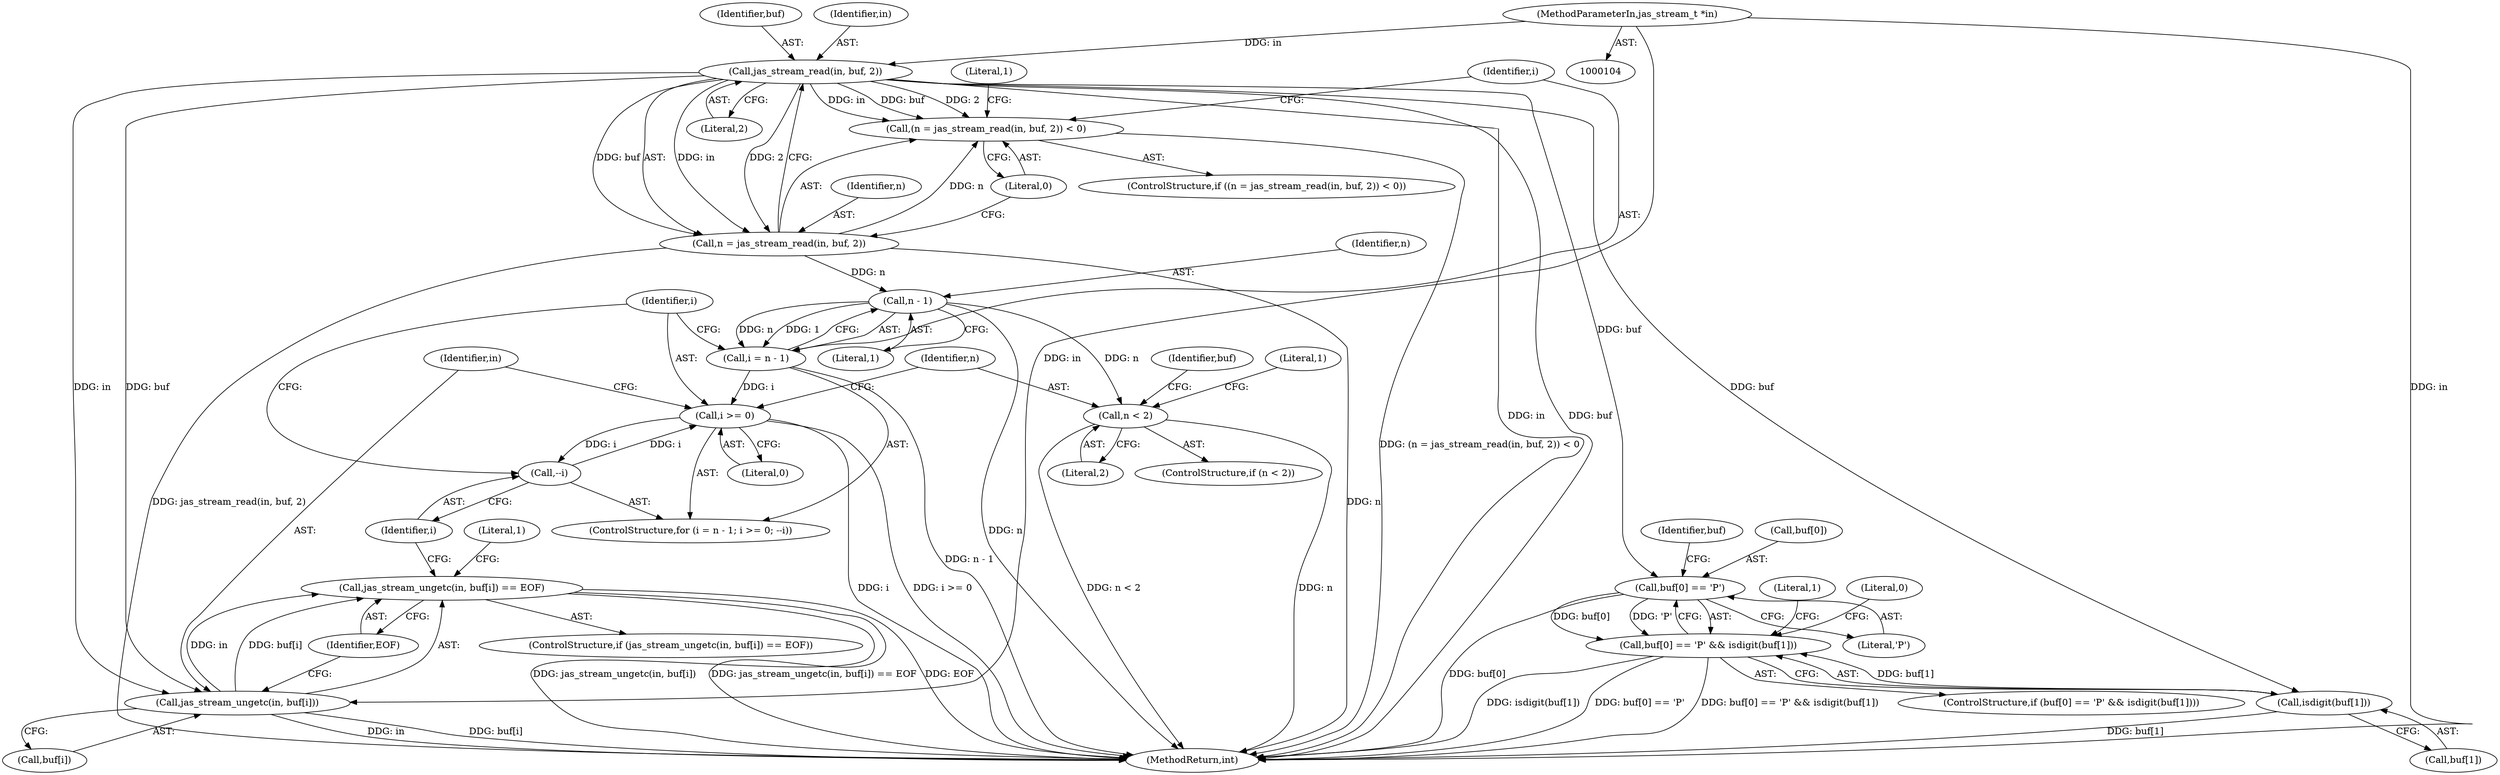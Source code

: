 digraph "0_jasper_d42b2388f7f8e0332c846675133acea151fc557a_46@API" {
"1000118" [label="(Call,jas_stream_read(in, buf, 2))"];
"1000105" [label="(MethodParameterIn,jas_stream_t *in)"];
"1000115" [label="(Call,(n = jas_stream_read(in, buf, 2)) < 0)"];
"1000116" [label="(Call,n = jas_stream_read(in, buf, 2))"];
"1000130" [label="(Call,n - 1)"];
"1000128" [label="(Call,i = n - 1)"];
"1000133" [label="(Call,i >= 0)"];
"1000136" [label="(Call,--i)"];
"1000152" [label="(Call,n < 2)"];
"1000141" [label="(Call,jas_stream_ungetc(in, buf[i]))"];
"1000140" [label="(Call,jas_stream_ungetc(in, buf[i]) == EOF)"];
"1000161" [label="(Call,buf[0] == 'P')"];
"1000160" [label="(Call,buf[0] == 'P' && isdigit(buf[1]))"];
"1000166" [label="(Call,isdigit(buf[1]))"];
"1000116" [label="(Call,n = jas_stream_read(in, buf, 2))"];
"1000130" [label="(Call,n - 1)"];
"1000142" [label="(Identifier,in)"];
"1000117" [label="(Identifier,n)"];
"1000163" [label="(Identifier,buf)"];
"1000151" [label="(ControlStructure,if (n < 2))"];
"1000114" [label="(ControlStructure,if ((n = jas_stream_read(in, buf, 2)) < 0))"];
"1000136" [label="(Call,--i)"];
"1000167" [label="(Call,buf[1])"];
"1000120" [label="(Identifier,buf)"];
"1000115" [label="(Call,(n = jas_stream_read(in, buf, 2)) < 0)"];
"1000166" [label="(Call,isdigit(buf[1]))"];
"1000127" [label="(ControlStructure,for (i = n - 1; i >= 0; --i))"];
"1000119" [label="(Identifier,in)"];
"1000133" [label="(Call,i >= 0)"];
"1000118" [label="(Call,jas_stream_read(in, buf, 2))"];
"1000141" [label="(Call,jas_stream_ungetc(in, buf[i]))"];
"1000140" [label="(Call,jas_stream_ungetc(in, buf[i]) == EOF)"];
"1000135" [label="(Literal,0)"];
"1000129" [label="(Identifier,i)"];
"1000137" [label="(Identifier,i)"];
"1000176" [label="(MethodReturn,int)"];
"1000168" [label="(Identifier,buf)"];
"1000131" [label="(Identifier,n)"];
"1000152" [label="(Call,n < 2)"];
"1000150" [label="(Literal,1)"];
"1000159" [label="(ControlStructure,if (buf[0] == 'P' && isdigit(buf[1])))"];
"1000128" [label="(Call,i = n - 1)"];
"1000165" [label="(Literal,'P')"];
"1000175" [label="(Literal,1)"];
"1000172" [label="(Literal,0)"];
"1000161" [label="(Call,buf[0] == 'P')"];
"1000158" [label="(Literal,1)"];
"1000134" [label="(Identifier,i)"];
"1000139" [label="(ControlStructure,if (jas_stream_ungetc(in, buf[i]) == EOF))"];
"1000122" [label="(Literal,0)"];
"1000154" [label="(Literal,2)"];
"1000143" [label="(Call,buf[i])"];
"1000160" [label="(Call,buf[0] == 'P' && isdigit(buf[1]))"];
"1000162" [label="(Call,buf[0])"];
"1000126" [label="(Literal,1)"];
"1000132" [label="(Literal,1)"];
"1000146" [label="(Identifier,EOF)"];
"1000153" [label="(Identifier,n)"];
"1000105" [label="(MethodParameterIn,jas_stream_t *in)"];
"1000121" [label="(Literal,2)"];
"1000118" -> "1000116"  [label="AST: "];
"1000118" -> "1000121"  [label="CFG: "];
"1000119" -> "1000118"  [label="AST: "];
"1000120" -> "1000118"  [label="AST: "];
"1000121" -> "1000118"  [label="AST: "];
"1000116" -> "1000118"  [label="CFG: "];
"1000118" -> "1000176"  [label="DDG: in"];
"1000118" -> "1000176"  [label="DDG: buf"];
"1000118" -> "1000115"  [label="DDG: in"];
"1000118" -> "1000115"  [label="DDG: buf"];
"1000118" -> "1000115"  [label="DDG: 2"];
"1000118" -> "1000116"  [label="DDG: in"];
"1000118" -> "1000116"  [label="DDG: buf"];
"1000118" -> "1000116"  [label="DDG: 2"];
"1000105" -> "1000118"  [label="DDG: in"];
"1000118" -> "1000141"  [label="DDG: in"];
"1000118" -> "1000141"  [label="DDG: buf"];
"1000118" -> "1000161"  [label="DDG: buf"];
"1000118" -> "1000166"  [label="DDG: buf"];
"1000105" -> "1000104"  [label="AST: "];
"1000105" -> "1000176"  [label="DDG: in"];
"1000105" -> "1000141"  [label="DDG: in"];
"1000115" -> "1000114"  [label="AST: "];
"1000115" -> "1000122"  [label="CFG: "];
"1000116" -> "1000115"  [label="AST: "];
"1000122" -> "1000115"  [label="AST: "];
"1000126" -> "1000115"  [label="CFG: "];
"1000129" -> "1000115"  [label="CFG: "];
"1000115" -> "1000176"  [label="DDG: (n = jas_stream_read(in, buf, 2)) < 0"];
"1000116" -> "1000115"  [label="DDG: n"];
"1000117" -> "1000116"  [label="AST: "];
"1000122" -> "1000116"  [label="CFG: "];
"1000116" -> "1000176"  [label="DDG: n"];
"1000116" -> "1000176"  [label="DDG: jas_stream_read(in, buf, 2)"];
"1000116" -> "1000130"  [label="DDG: n"];
"1000130" -> "1000128"  [label="AST: "];
"1000130" -> "1000132"  [label="CFG: "];
"1000131" -> "1000130"  [label="AST: "];
"1000132" -> "1000130"  [label="AST: "];
"1000128" -> "1000130"  [label="CFG: "];
"1000130" -> "1000176"  [label="DDG: n"];
"1000130" -> "1000128"  [label="DDG: n"];
"1000130" -> "1000128"  [label="DDG: 1"];
"1000130" -> "1000152"  [label="DDG: n"];
"1000128" -> "1000127"  [label="AST: "];
"1000129" -> "1000128"  [label="AST: "];
"1000134" -> "1000128"  [label="CFG: "];
"1000128" -> "1000176"  [label="DDG: n - 1"];
"1000128" -> "1000133"  [label="DDG: i"];
"1000133" -> "1000127"  [label="AST: "];
"1000133" -> "1000135"  [label="CFG: "];
"1000134" -> "1000133"  [label="AST: "];
"1000135" -> "1000133"  [label="AST: "];
"1000142" -> "1000133"  [label="CFG: "];
"1000153" -> "1000133"  [label="CFG: "];
"1000133" -> "1000176"  [label="DDG: i"];
"1000133" -> "1000176"  [label="DDG: i >= 0"];
"1000136" -> "1000133"  [label="DDG: i"];
"1000133" -> "1000136"  [label="DDG: i"];
"1000136" -> "1000127"  [label="AST: "];
"1000136" -> "1000137"  [label="CFG: "];
"1000137" -> "1000136"  [label="AST: "];
"1000134" -> "1000136"  [label="CFG: "];
"1000152" -> "1000151"  [label="AST: "];
"1000152" -> "1000154"  [label="CFG: "];
"1000153" -> "1000152"  [label="AST: "];
"1000154" -> "1000152"  [label="AST: "];
"1000158" -> "1000152"  [label="CFG: "];
"1000163" -> "1000152"  [label="CFG: "];
"1000152" -> "1000176"  [label="DDG: n"];
"1000152" -> "1000176"  [label="DDG: n < 2"];
"1000141" -> "1000140"  [label="AST: "];
"1000141" -> "1000143"  [label="CFG: "];
"1000142" -> "1000141"  [label="AST: "];
"1000143" -> "1000141"  [label="AST: "];
"1000146" -> "1000141"  [label="CFG: "];
"1000141" -> "1000176"  [label="DDG: in"];
"1000141" -> "1000176"  [label="DDG: buf[i]"];
"1000141" -> "1000140"  [label="DDG: in"];
"1000141" -> "1000140"  [label="DDG: buf[i]"];
"1000140" -> "1000139"  [label="AST: "];
"1000140" -> "1000146"  [label="CFG: "];
"1000146" -> "1000140"  [label="AST: "];
"1000150" -> "1000140"  [label="CFG: "];
"1000137" -> "1000140"  [label="CFG: "];
"1000140" -> "1000176"  [label="DDG: jas_stream_ungetc(in, buf[i])"];
"1000140" -> "1000176"  [label="DDG: jas_stream_ungetc(in, buf[i]) == EOF"];
"1000140" -> "1000176"  [label="DDG: EOF"];
"1000161" -> "1000160"  [label="AST: "];
"1000161" -> "1000165"  [label="CFG: "];
"1000162" -> "1000161"  [label="AST: "];
"1000165" -> "1000161"  [label="AST: "];
"1000168" -> "1000161"  [label="CFG: "];
"1000160" -> "1000161"  [label="CFG: "];
"1000161" -> "1000176"  [label="DDG: buf[0]"];
"1000161" -> "1000160"  [label="DDG: buf[0]"];
"1000161" -> "1000160"  [label="DDG: 'P'"];
"1000160" -> "1000159"  [label="AST: "];
"1000160" -> "1000166"  [label="CFG: "];
"1000166" -> "1000160"  [label="AST: "];
"1000172" -> "1000160"  [label="CFG: "];
"1000175" -> "1000160"  [label="CFG: "];
"1000160" -> "1000176"  [label="DDG: buf[0] == 'P' && isdigit(buf[1])"];
"1000160" -> "1000176"  [label="DDG: isdigit(buf[1])"];
"1000160" -> "1000176"  [label="DDG: buf[0] == 'P'"];
"1000166" -> "1000160"  [label="DDG: buf[1]"];
"1000166" -> "1000167"  [label="CFG: "];
"1000167" -> "1000166"  [label="AST: "];
"1000166" -> "1000176"  [label="DDG: buf[1]"];
}
